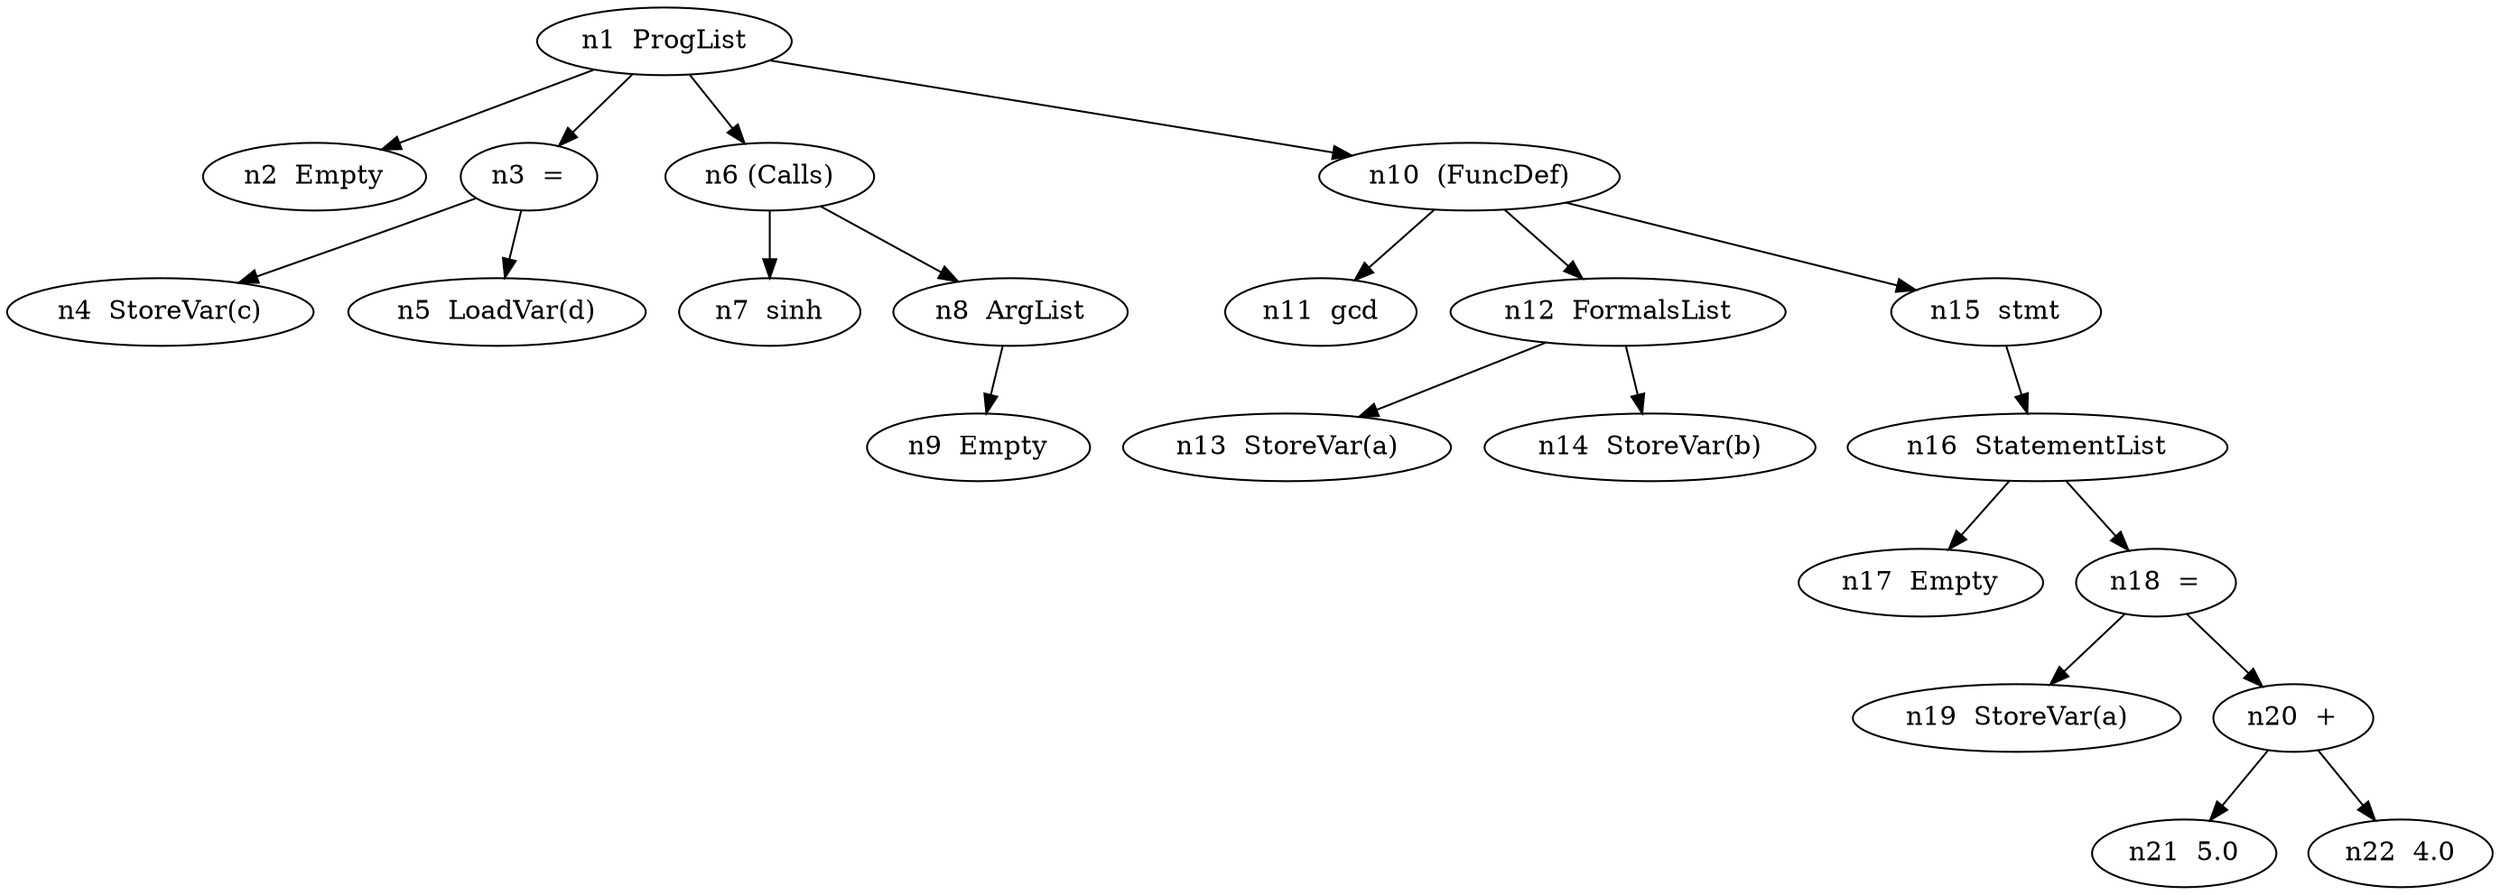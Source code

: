 // Compilador
digraph {
	n1 [label="n1  ProgList"]
	n2 [label="n2  Empty"]
		n1 -> n2
	n3 [label="n3  ="]
	n4 [label="n4  StoreVar(c)"]
	n5 [label="n5  LoadVar(d)"]
		n3 -> n4
		n3 -> n5
		n1 -> n3
	n6 [label="n6 (Calls)"]
	n7 [label="n7  sinh"]
	n8 [label="n8  ArgList"]
	n9 [label="n9  Empty"]
		n8 -> n9
		n6 -> n7
		n6 -> n8
		n1 -> n6
	n10 [label="n10  (FuncDef)"]
	n11 [label="n11  gcd"]
	n12 [label="n12  FormalsList"]
	n13 [label="n13  StoreVar(a)"]
		n12 -> n13
	n14 [label="n14  StoreVar(b)"]
		n12 -> n14
	n16 [label="n16  StatementList"]
	n17 [label="n17  Empty"]
		n16 -> n17
	n18 [label="n18  ="]
	n19 [label="n19  StoreVar(a)"]
	n20 [label="n20  +"]
	n21 [label="n21  5.0"]
	n22 [label="n22  4.0"]
		n20 -> n21
		n20 -> n22
		n18 -> n19
		n18 -> n20
		n16 -> n18
		n15 -> n16
	n15 [label="n15  stmt"]
		n10 -> n11
		n10 -> n12
		n10 -> n15
		n1 -> n10
}
